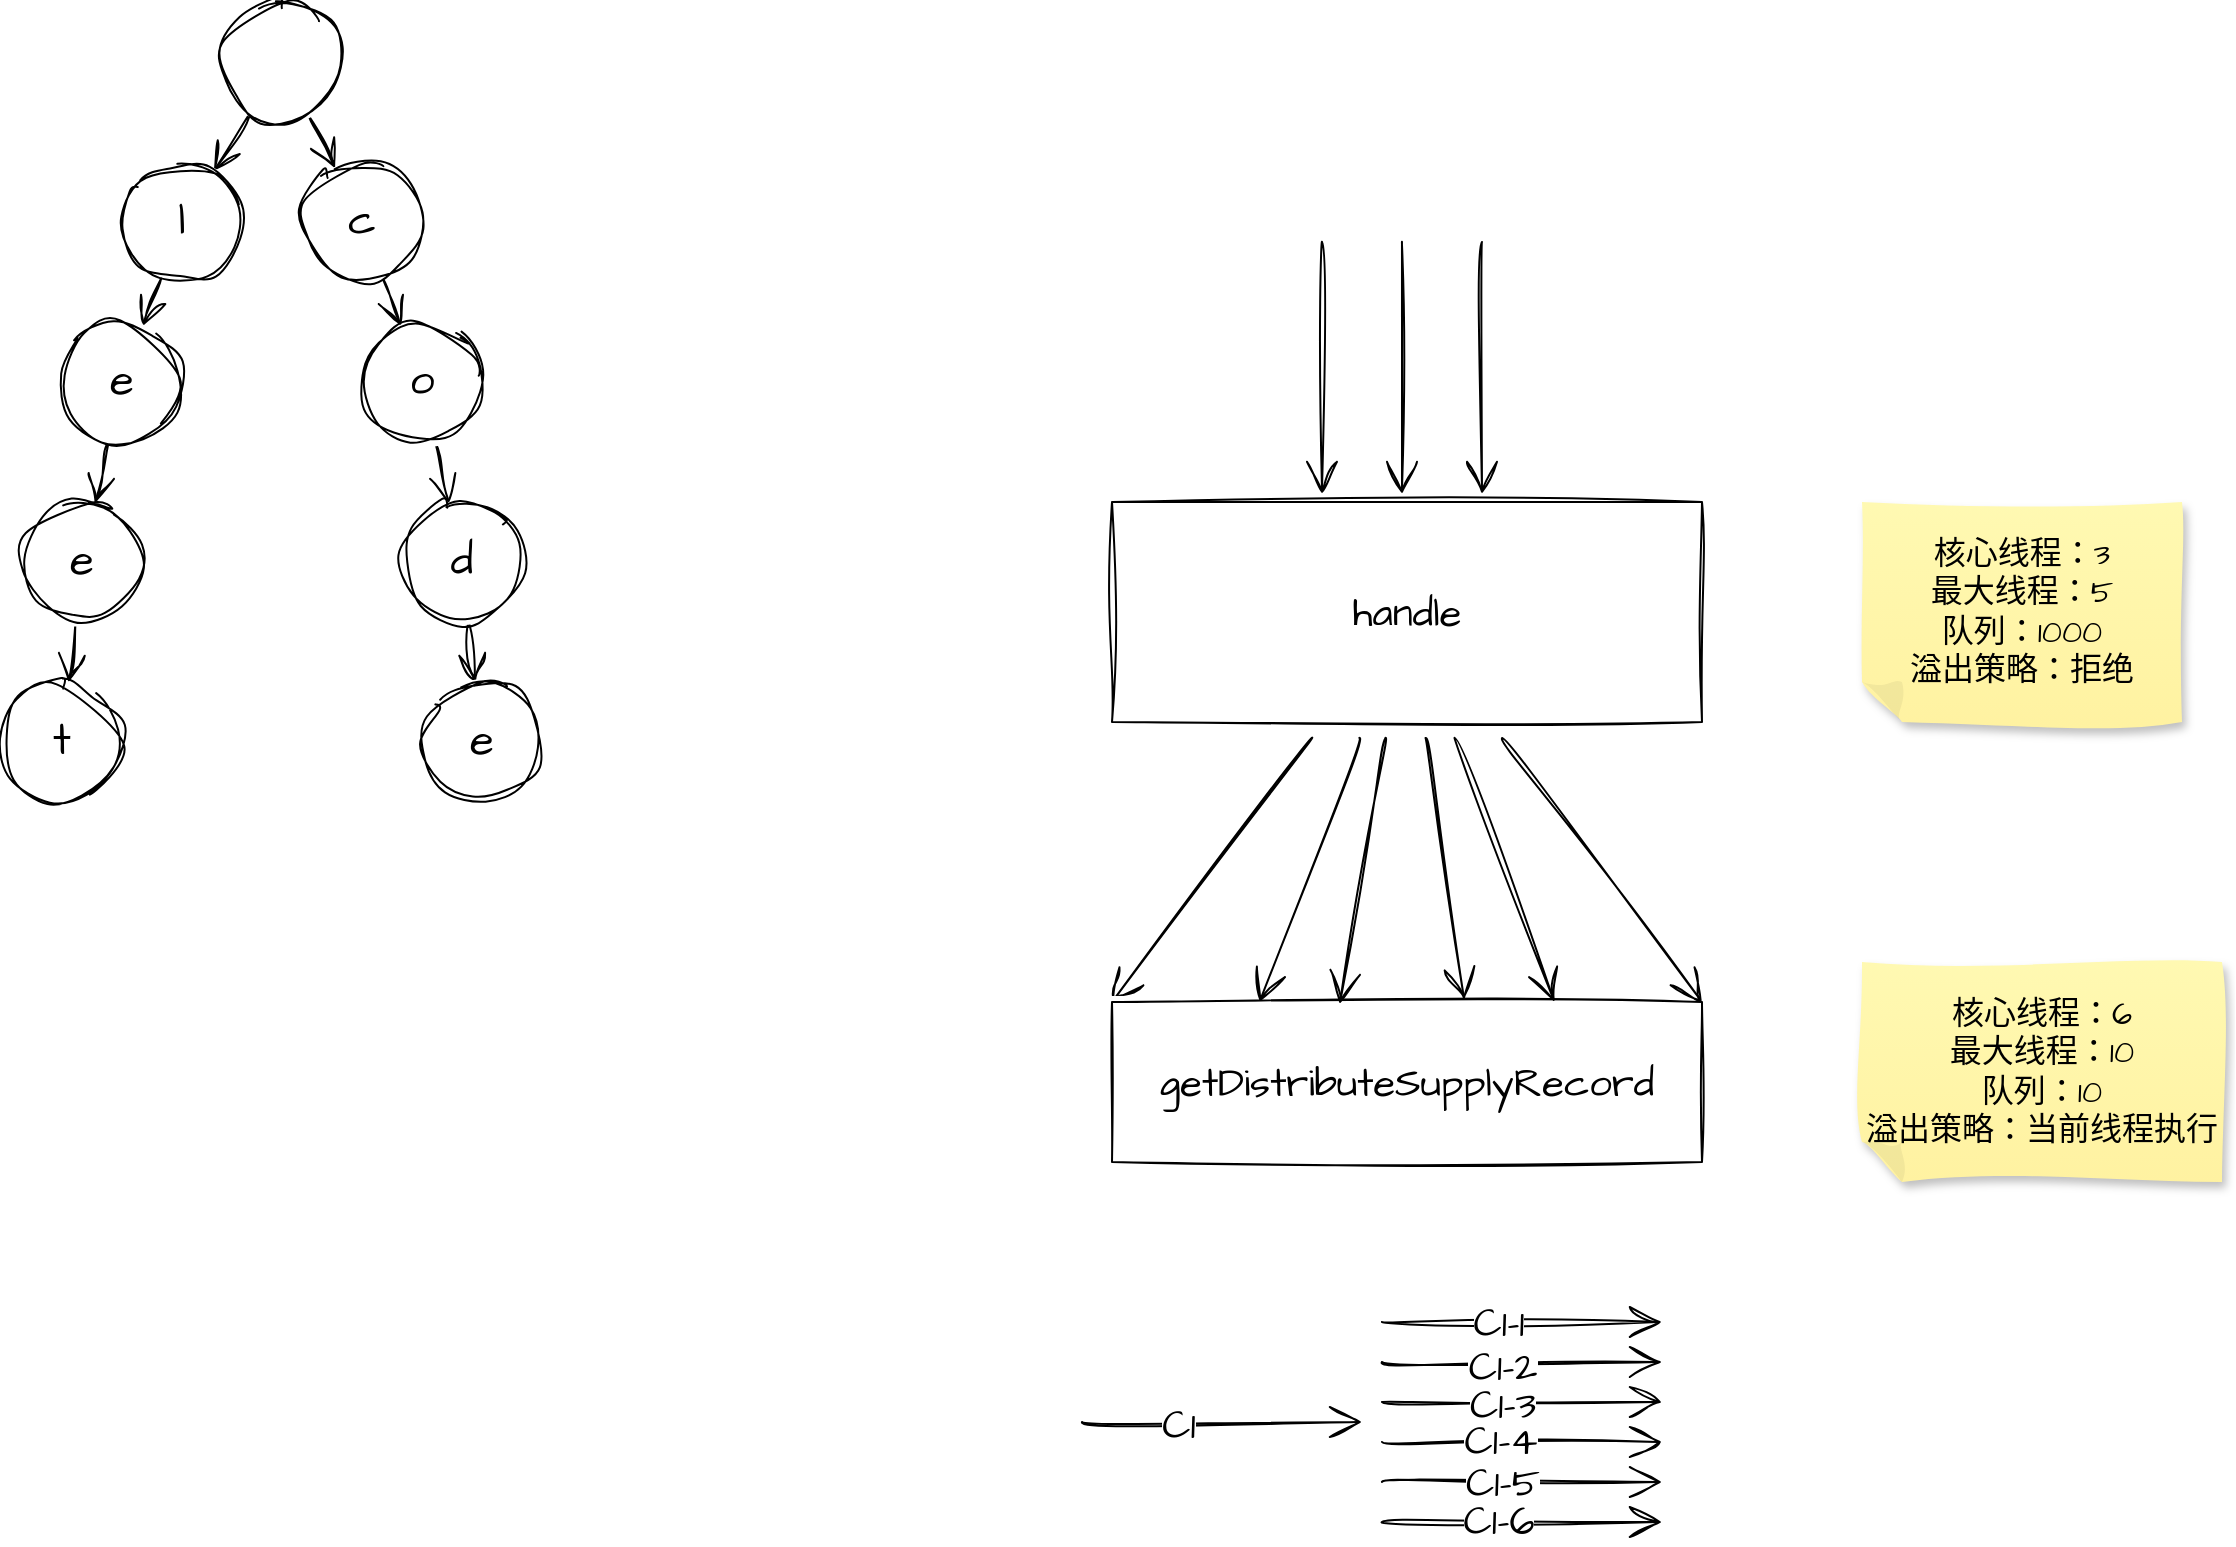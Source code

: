 <mxfile version="21.1.2" type="device">
  <diagram name="第 1 页" id="YtFQPeGC1CvswgXycj43">
    <mxGraphModel dx="1886" dy="983" grid="1" gridSize="10" guides="1" tooltips="1" connect="1" arrows="1" fold="1" page="1" pageScale="1" pageWidth="1169" pageHeight="1654" math="0" shadow="0">
      <root>
        <mxCell id="0" />
        <mxCell id="1" parent="0" />
        <mxCell id="22gdLS7Z8JQ5A3orxiUK-7" style="edgeStyle=none;rounded=0;sketch=1;hachureGap=4;jiggle=2;curveFitting=1;orthogonalLoop=1;jettySize=auto;html=1;strokeWidth=1;fontFamily=Architects Daughter;fontSource=https%3A%2F%2Ffonts.googleapis.com%2Fcss%3Ffamily%3DArchitects%2BDaughter;fontSize=22;endArrow=open;endFill=0;endSize=12;" parent="1" source="22gdLS7Z8JQ5A3orxiUK-1" target="22gdLS7Z8JQ5A3orxiUK-4" edge="1">
          <mxGeometry relative="1" as="geometry" />
        </mxCell>
        <mxCell id="22gdLS7Z8JQ5A3orxiUK-25" style="edgeStyle=none;rounded=0;sketch=1;hachureGap=4;jiggle=2;curveFitting=1;orthogonalLoop=1;jettySize=auto;html=1;strokeWidth=1;fontFamily=Architects Daughter;fontSource=https%3A%2F%2Ffonts.googleapis.com%2Fcss%3Ffamily%3DArchitects%2BDaughter;fontSize=22;endArrow=open;endFill=0;endSize=12;" parent="1" source="22gdLS7Z8JQ5A3orxiUK-1" target="22gdLS7Z8JQ5A3orxiUK-16" edge="1">
          <mxGeometry relative="1" as="geometry" />
        </mxCell>
        <mxCell id="22gdLS7Z8JQ5A3orxiUK-1" value="" style="ellipse;whiteSpace=wrap;html=1;sketch=1;curveFitting=1;jiggle=2;fontSize=22;" parent="1" vertex="1">
          <mxGeometry x="140" y="30" width="60" height="60" as="geometry" />
        </mxCell>
        <mxCell id="22gdLS7Z8JQ5A3orxiUK-11" value="" style="edgeStyle=none;rounded=0;sketch=1;hachureGap=4;jiggle=2;curveFitting=1;orthogonalLoop=1;jettySize=auto;html=1;strokeWidth=1;fontFamily=Architects Daughter;fontSource=https%3A%2F%2Ffonts.googleapis.com%2Fcss%3Ffamily%3DArchitects%2BDaughter;fontSize=22;endArrow=open;endFill=0;endSize=12;" parent="1" source="22gdLS7Z8JQ5A3orxiUK-4" target="22gdLS7Z8JQ5A3orxiUK-10" edge="1">
          <mxGeometry relative="1" as="geometry" />
        </mxCell>
        <mxCell id="22gdLS7Z8JQ5A3orxiUK-4" value="l" style="ellipse;whiteSpace=wrap;html=1;sketch=1;curveFitting=1;jiggle=2;hachureGap=4;fontFamily=Architects Daughter;fontSource=https%3A%2F%2Ffonts.googleapis.com%2Fcss%3Ffamily%3DArchitects%2BDaughter;fontSize=22;" parent="1" vertex="1">
          <mxGeometry x="90" y="110" width="60" height="60" as="geometry" />
        </mxCell>
        <mxCell id="22gdLS7Z8JQ5A3orxiUK-13" value="" style="edgeStyle=none;rounded=0;sketch=1;hachureGap=4;jiggle=2;curveFitting=1;orthogonalLoop=1;jettySize=auto;html=1;strokeWidth=1;fontFamily=Architects Daughter;fontSource=https%3A%2F%2Ffonts.googleapis.com%2Fcss%3Ffamily%3DArchitects%2BDaughter;fontSize=22;endArrow=open;endFill=0;endSize=12;" parent="1" source="22gdLS7Z8JQ5A3orxiUK-10" target="22gdLS7Z8JQ5A3orxiUK-12" edge="1">
          <mxGeometry relative="1" as="geometry" />
        </mxCell>
        <mxCell id="22gdLS7Z8JQ5A3orxiUK-10" value="e" style="ellipse;whiteSpace=wrap;html=1;sketch=1;curveFitting=1;jiggle=2;hachureGap=4;fontFamily=Architects Daughter;fontSource=https%3A%2F%2Ffonts.googleapis.com%2Fcss%3Ffamily%3DArchitects%2BDaughter;fontSize=22;" parent="1" vertex="1">
          <mxGeometry x="60" y="190" width="60" height="60" as="geometry" />
        </mxCell>
        <mxCell id="22gdLS7Z8JQ5A3orxiUK-15" value="" style="edgeStyle=none;rounded=0;sketch=1;hachureGap=4;jiggle=2;curveFitting=1;orthogonalLoop=1;jettySize=auto;html=1;strokeWidth=1;fontFamily=Architects Daughter;fontSource=https%3A%2F%2Ffonts.googleapis.com%2Fcss%3Ffamily%3DArchitects%2BDaughter;fontSize=22;endArrow=open;endFill=0;endSize=12;" parent="1" source="22gdLS7Z8JQ5A3orxiUK-12" target="22gdLS7Z8JQ5A3orxiUK-14" edge="1">
          <mxGeometry relative="1" as="geometry" />
        </mxCell>
        <mxCell id="22gdLS7Z8JQ5A3orxiUK-12" value="e" style="ellipse;whiteSpace=wrap;html=1;sketch=1;curveFitting=1;jiggle=2;hachureGap=4;fontFamily=Architects Daughter;fontSource=https%3A%2F%2Ffonts.googleapis.com%2Fcss%3Ffamily%3DArchitects%2BDaughter;fontSize=22;" parent="1" vertex="1">
          <mxGeometry x="40" y="280" width="60" height="60" as="geometry" />
        </mxCell>
        <mxCell id="22gdLS7Z8JQ5A3orxiUK-14" value="t" style="ellipse;whiteSpace=wrap;html=1;sketch=1;curveFitting=1;jiggle=2;hachureGap=4;fontFamily=Architects Daughter;fontSource=https%3A%2F%2Ffonts.googleapis.com%2Fcss%3Ffamily%3DArchitects%2BDaughter;fontSize=22;" parent="1" vertex="1">
          <mxGeometry x="30" y="370" width="60" height="60" as="geometry" />
        </mxCell>
        <mxCell id="22gdLS7Z8JQ5A3orxiUK-19" value="" style="edgeStyle=none;rounded=0;sketch=1;hachureGap=4;jiggle=2;curveFitting=1;orthogonalLoop=1;jettySize=auto;html=1;strokeWidth=1;fontFamily=Architects Daughter;fontSource=https%3A%2F%2Ffonts.googleapis.com%2Fcss%3Ffamily%3DArchitects%2BDaughter;fontSize=22;endArrow=open;endFill=0;endSize=12;" parent="1" source="22gdLS7Z8JQ5A3orxiUK-16" target="22gdLS7Z8JQ5A3orxiUK-18" edge="1">
          <mxGeometry relative="1" as="geometry" />
        </mxCell>
        <mxCell id="22gdLS7Z8JQ5A3orxiUK-16" value="c" style="ellipse;whiteSpace=wrap;html=1;sketch=1;curveFitting=1;jiggle=2;fontSize=22;hachureGap=4;fontFamily=Architects Daughter;fontSource=https%3A%2F%2Ffonts.googleapis.com%2Fcss%3Ffamily%3DArchitects%2BDaughter;" parent="1" vertex="1">
          <mxGeometry x="180" y="110" width="60" height="60" as="geometry" />
        </mxCell>
        <mxCell id="22gdLS7Z8JQ5A3orxiUK-21" value="" style="edgeStyle=none;rounded=0;sketch=1;hachureGap=4;jiggle=2;curveFitting=1;orthogonalLoop=1;jettySize=auto;html=1;strokeWidth=1;fontFamily=Architects Daughter;fontSource=https%3A%2F%2Ffonts.googleapis.com%2Fcss%3Ffamily%3DArchitects%2BDaughter;fontSize=22;endArrow=open;endFill=0;endSize=12;" parent="1" source="22gdLS7Z8JQ5A3orxiUK-18" target="22gdLS7Z8JQ5A3orxiUK-20" edge="1">
          <mxGeometry relative="1" as="geometry" />
        </mxCell>
        <mxCell id="22gdLS7Z8JQ5A3orxiUK-18" value="o" style="ellipse;whiteSpace=wrap;html=1;sketch=1;curveFitting=1;jiggle=2;fontSize=22;hachureGap=4;fontFamily=Architects Daughter;fontSource=https%3A%2F%2Ffonts.googleapis.com%2Fcss%3Ffamily%3DArchitects%2BDaughter;" parent="1" vertex="1">
          <mxGeometry x="210" y="190" width="60" height="60" as="geometry" />
        </mxCell>
        <mxCell id="22gdLS7Z8JQ5A3orxiUK-23" value="" style="edgeStyle=none;rounded=0;sketch=1;hachureGap=4;jiggle=2;curveFitting=1;orthogonalLoop=1;jettySize=auto;html=1;strokeWidth=1;fontFamily=Architects Daughter;fontSource=https%3A%2F%2Ffonts.googleapis.com%2Fcss%3Ffamily%3DArchitects%2BDaughter;fontSize=22;endArrow=open;endFill=0;endSize=12;" parent="1" source="22gdLS7Z8JQ5A3orxiUK-20" target="22gdLS7Z8JQ5A3orxiUK-22" edge="1">
          <mxGeometry relative="1" as="geometry" />
        </mxCell>
        <mxCell id="22gdLS7Z8JQ5A3orxiUK-20" value="d" style="ellipse;whiteSpace=wrap;html=1;sketch=1;curveFitting=1;jiggle=2;fontSize=22;hachureGap=4;fontFamily=Architects Daughter;fontSource=https%3A%2F%2Ffonts.googleapis.com%2Fcss%3Ffamily%3DArchitects%2BDaughter;" parent="1" vertex="1">
          <mxGeometry x="230" y="280" width="60" height="60" as="geometry" />
        </mxCell>
        <mxCell id="22gdLS7Z8JQ5A3orxiUK-22" value="e" style="ellipse;whiteSpace=wrap;html=1;sketch=1;curveFitting=1;jiggle=2;fontSize=22;hachureGap=4;fontFamily=Architects Daughter;fontSource=https%3A%2F%2Ffonts.googleapis.com%2Fcss%3Ffamily%3DArchitects%2BDaughter;" parent="1" vertex="1">
          <mxGeometry x="240" y="370" width="60" height="60" as="geometry" />
        </mxCell>
        <mxCell id="U55HJLRYzqiz5LcOQuan-1" value="handle" style="rounded=0;whiteSpace=wrap;html=1;sketch=1;hachureGap=4;jiggle=2;curveFitting=1;fontFamily=Architects Daughter;fontSource=https%3A%2F%2Ffonts.googleapis.com%2Fcss%3Ffamily%3DArchitects%2BDaughter;fontSize=20;" vertex="1" parent="1">
          <mxGeometry x="585" y="280" width="295" height="110" as="geometry" />
        </mxCell>
        <mxCell id="U55HJLRYzqiz5LcOQuan-4" value="" style="edgeStyle=none;orthogonalLoop=1;jettySize=auto;html=1;rounded=0;sketch=1;hachureGap=4;jiggle=2;curveFitting=1;fontFamily=Architects Daughter;fontSource=https%3A%2F%2Ffonts.googleapis.com%2Fcss%3Ffamily%3DArchitects%2BDaughter;fontSize=16;endArrow=open;startSize=14;endSize=14;sourcePerimeterSpacing=8;targetPerimeterSpacing=8;curved=1;entryX=0.838;entryY=-0.1;entryDx=0;entryDy=0;entryPerimeter=0;" edge="1" parent="1">
          <mxGeometry width="140" relative="1" as="geometry">
            <mxPoint x="690" y="150" as="sourcePoint" />
            <mxPoint x="690" y="276" as="targetPoint" />
            <Array as="points" />
          </mxGeometry>
        </mxCell>
        <mxCell id="U55HJLRYzqiz5LcOQuan-5" value="" style="edgeStyle=none;orthogonalLoop=1;jettySize=auto;html=1;rounded=0;sketch=1;hachureGap=4;jiggle=2;curveFitting=1;fontFamily=Architects Daughter;fontSource=https%3A%2F%2Ffonts.googleapis.com%2Fcss%3Ffamily%3DArchitects%2BDaughter;fontSize=16;endArrow=open;startSize=14;endSize=14;sourcePerimeterSpacing=8;targetPerimeterSpacing=8;curved=1;entryX=0.838;entryY=-0.1;entryDx=0;entryDy=0;entryPerimeter=0;" edge="1" parent="1">
          <mxGeometry width="140" relative="1" as="geometry">
            <mxPoint x="730" y="150" as="sourcePoint" />
            <mxPoint x="730" y="276" as="targetPoint" />
            <Array as="points" />
          </mxGeometry>
        </mxCell>
        <mxCell id="U55HJLRYzqiz5LcOQuan-6" value="" style="edgeStyle=none;orthogonalLoop=1;jettySize=auto;html=1;rounded=0;sketch=1;hachureGap=4;jiggle=2;curveFitting=1;fontFamily=Architects Daughter;fontSource=https%3A%2F%2Ffonts.googleapis.com%2Fcss%3Ffamily%3DArchitects%2BDaughter;fontSize=16;endArrow=open;startSize=14;endSize=14;sourcePerimeterSpacing=8;targetPerimeterSpacing=8;curved=1;entryX=0.838;entryY=-0.1;entryDx=0;entryDy=0;entryPerimeter=0;" edge="1" parent="1">
          <mxGeometry width="140" relative="1" as="geometry">
            <mxPoint x="770" y="150" as="sourcePoint" />
            <mxPoint x="770" y="276" as="targetPoint" />
            <Array as="points" />
          </mxGeometry>
        </mxCell>
        <mxCell id="U55HJLRYzqiz5LcOQuan-7" value="" style="edgeStyle=none;orthogonalLoop=1;jettySize=auto;html=1;rounded=0;sketch=1;hachureGap=4;jiggle=2;curveFitting=1;fontFamily=Architects Daughter;fontSource=https%3A%2F%2Ffonts.googleapis.com%2Fcss%3Ffamily%3DArchitects%2BDaughter;fontSize=16;endArrow=open;startSize=14;endSize=14;sourcePerimeterSpacing=8;targetPerimeterSpacing=8;curved=1;entryX=0;entryY=0;entryDx=0;entryDy=0;" edge="1" parent="1" source="U55HJLRYzqiz5LcOQuan-1" target="U55HJLRYzqiz5LcOQuan-10">
          <mxGeometry width="140" relative="1" as="geometry">
            <mxPoint x="665" y="404" as="sourcePoint" />
            <mxPoint x="660" y="540" as="targetPoint" />
            <Array as="points" />
          </mxGeometry>
        </mxCell>
        <mxCell id="U55HJLRYzqiz5LcOQuan-9" value="核心线程：3&lt;br style=&quot;font-size: 16px;&quot;&gt;最大线程：5&lt;br style=&quot;font-size: 16px;&quot;&gt;队列：1000&lt;br style=&quot;font-size: 16px;&quot;&gt;溢出策略：拒绝" style="shape=note;whiteSpace=wrap;html=1;backgroundOutline=1;fontColor=#000000;darkOpacity=0.05;fillColor=#FFF9B2;strokeColor=none;fillStyle=solid;direction=west;gradientDirection=north;gradientColor=#FFF2A1;shadow=1;size=20;pointerEvents=1;sketch=1;hachureGap=4;jiggle=2;curveFitting=1;fontFamily=Architects Daughter;fontSource=https%3A%2F%2Ffonts.googleapis.com%2Fcss%3Ffamily%3DArchitects%2BDaughter;fontSize=16;" vertex="1" parent="1">
          <mxGeometry x="960" y="280" width="160" height="110" as="geometry" />
        </mxCell>
        <mxCell id="U55HJLRYzqiz5LcOQuan-10" value="getDistributeSupplyRecord" style="rounded=0;whiteSpace=wrap;html=1;sketch=1;hachureGap=4;jiggle=2;curveFitting=1;fontFamily=Architects Daughter;fontSource=https%3A%2F%2Ffonts.googleapis.com%2Fcss%3Ffamily%3DArchitects%2BDaughter;fontSize=20;" vertex="1" parent="1">
          <mxGeometry x="585" y="530" width="295" height="80" as="geometry" />
        </mxCell>
        <mxCell id="U55HJLRYzqiz5LcOQuan-11" value="" style="edgeStyle=none;orthogonalLoop=1;jettySize=auto;html=1;rounded=0;sketch=1;hachureGap=4;jiggle=2;curveFitting=1;fontFamily=Architects Daughter;fontSource=https%3A%2F%2Ffonts.googleapis.com%2Fcss%3Ffamily%3DArchitects%2BDaughter;fontSize=16;endArrow=open;startSize=14;endSize=14;sourcePerimeterSpacing=8;targetPerimeterSpacing=8;curved=1;entryX=0.386;entryY=0.013;entryDx=0;entryDy=0;entryPerimeter=0;" edge="1" parent="1" source="U55HJLRYzqiz5LcOQuan-1" target="U55HJLRYzqiz5LcOQuan-10">
          <mxGeometry width="140" relative="1" as="geometry">
            <mxPoint x="695" y="408" as="sourcePoint" />
            <mxPoint x="700" y="520" as="targetPoint" />
            <Array as="points" />
          </mxGeometry>
        </mxCell>
        <mxCell id="U55HJLRYzqiz5LcOQuan-12" value="" style="edgeStyle=none;orthogonalLoop=1;jettySize=auto;html=1;rounded=0;sketch=1;hachureGap=4;jiggle=2;curveFitting=1;fontFamily=Architects Daughter;fontSource=https%3A%2F%2Ffonts.googleapis.com%2Fcss%3Ffamily%3DArchitects%2BDaughter;fontSize=16;endArrow=open;startSize=14;endSize=14;sourcePerimeterSpacing=8;targetPerimeterSpacing=8;curved=1;entryX=0.25;entryY=0;entryDx=0;entryDy=0;" edge="1" parent="1" source="U55HJLRYzqiz5LcOQuan-1" target="U55HJLRYzqiz5LcOQuan-10">
          <mxGeometry width="140" relative="1" as="geometry">
            <mxPoint x="705" y="418" as="sourcePoint" />
            <mxPoint x="605" y="550" as="targetPoint" />
            <Array as="points" />
          </mxGeometry>
        </mxCell>
        <mxCell id="U55HJLRYzqiz5LcOQuan-13" value="" style="edgeStyle=none;orthogonalLoop=1;jettySize=auto;html=1;rounded=0;sketch=1;hachureGap=4;jiggle=2;curveFitting=1;fontFamily=Architects Daughter;fontSource=https%3A%2F%2Ffonts.googleapis.com%2Fcss%3Ffamily%3DArchitects%2BDaughter;fontSize=16;endArrow=open;startSize=14;endSize=14;sourcePerimeterSpacing=8;targetPerimeterSpacing=8;curved=1;entryX=0.597;entryY=-0.012;entryDx=0;entryDy=0;entryPerimeter=0;" edge="1" parent="1" source="U55HJLRYzqiz5LcOQuan-1" target="U55HJLRYzqiz5LcOQuan-10">
          <mxGeometry width="140" relative="1" as="geometry">
            <mxPoint x="715" y="428" as="sourcePoint" />
            <mxPoint x="615" y="560" as="targetPoint" />
            <Array as="points" />
          </mxGeometry>
        </mxCell>
        <mxCell id="U55HJLRYzqiz5LcOQuan-14" value="" style="edgeStyle=none;orthogonalLoop=1;jettySize=auto;html=1;rounded=0;sketch=1;hachureGap=4;jiggle=2;curveFitting=1;fontFamily=Architects Daughter;fontSource=https%3A%2F%2Ffonts.googleapis.com%2Fcss%3Ffamily%3DArchitects%2BDaughter;fontSize=16;endArrow=open;startSize=14;endSize=14;sourcePerimeterSpacing=8;targetPerimeterSpacing=8;curved=1;entryX=0.75;entryY=0;entryDx=0;entryDy=0;" edge="1" parent="1" source="U55HJLRYzqiz5LcOQuan-1" target="U55HJLRYzqiz5LcOQuan-10">
          <mxGeometry width="140" relative="1" as="geometry">
            <mxPoint x="725" y="438" as="sourcePoint" />
            <mxPoint x="625" y="570" as="targetPoint" />
            <Array as="points" />
          </mxGeometry>
        </mxCell>
        <mxCell id="U55HJLRYzqiz5LcOQuan-15" value="" style="edgeStyle=none;orthogonalLoop=1;jettySize=auto;html=1;rounded=0;sketch=1;hachureGap=4;jiggle=2;curveFitting=1;fontFamily=Architects Daughter;fontSource=https%3A%2F%2Ffonts.googleapis.com%2Fcss%3Ffamily%3DArchitects%2BDaughter;fontSize=16;endArrow=open;startSize=14;endSize=14;sourcePerimeterSpacing=8;targetPerimeterSpacing=8;curved=1;entryX=1;entryY=0;entryDx=0;entryDy=0;" edge="1" parent="1" source="U55HJLRYzqiz5LcOQuan-1" target="U55HJLRYzqiz5LcOQuan-10">
          <mxGeometry width="140" relative="1" as="geometry">
            <mxPoint x="735" y="448" as="sourcePoint" />
            <mxPoint x="635" y="580" as="targetPoint" />
            <Array as="points" />
          </mxGeometry>
        </mxCell>
        <mxCell id="U55HJLRYzqiz5LcOQuan-16" value="核心线程：6&lt;br style=&quot;font-size: 16px;&quot;&gt;最大线程：10&lt;br style=&quot;font-size: 16px;&quot;&gt;队列：10&lt;br style=&quot;font-size: 16px;&quot;&gt;溢出策略：当前线程执行" style="shape=note;whiteSpace=wrap;html=1;backgroundOutline=1;fontColor=#000000;darkOpacity=0.05;fillColor=#FFF9B2;strokeColor=none;fillStyle=solid;direction=west;gradientDirection=north;gradientColor=#FFF2A1;shadow=1;size=20;pointerEvents=1;sketch=1;hachureGap=4;jiggle=2;curveFitting=1;fontFamily=Architects Daughter;fontSource=https%3A%2F%2Ffonts.googleapis.com%2Fcss%3Ffamily%3DArchitects%2BDaughter;fontSize=16;" vertex="1" parent="1">
          <mxGeometry x="960" y="510" width="180" height="110" as="geometry" />
        </mxCell>
        <mxCell id="U55HJLRYzqiz5LcOQuan-18" value="" style="edgeStyle=none;orthogonalLoop=1;jettySize=auto;html=1;rounded=0;sketch=1;hachureGap=4;jiggle=2;curveFitting=1;fontFamily=Architects Daughter;fontSource=https%3A%2F%2Ffonts.googleapis.com%2Fcss%3Ffamily%3DArchitects%2BDaughter;fontSize=16;endArrow=open;startSize=14;endSize=14;sourcePerimeterSpacing=8;targetPerimeterSpacing=8;curved=1;" edge="1" parent="1">
          <mxGeometry width="140" relative="1" as="geometry">
            <mxPoint x="570" y="740" as="sourcePoint" />
            <mxPoint x="710" y="740" as="targetPoint" />
            <Array as="points" />
          </mxGeometry>
        </mxCell>
        <mxCell id="U55HJLRYzqiz5LcOQuan-19" value="C1" style="edgeLabel;html=1;align=center;verticalAlign=middle;resizable=0;points=[];fontSize=20;fontFamily=Architects Daughter;" vertex="1" connectable="0" parent="U55HJLRYzqiz5LcOQuan-18">
          <mxGeometry x="-0.314" y="-1" relative="1" as="geometry">
            <mxPoint as="offset" />
          </mxGeometry>
        </mxCell>
        <mxCell id="U55HJLRYzqiz5LcOQuan-20" value="" style="edgeStyle=none;orthogonalLoop=1;jettySize=auto;html=1;rounded=0;sketch=1;hachureGap=4;jiggle=2;curveFitting=1;fontFamily=Architects Daughter;fontSource=https%3A%2F%2Ffonts.googleapis.com%2Fcss%3Ffamily%3DArchitects%2BDaughter;fontSize=16;endArrow=open;startSize=14;endSize=14;sourcePerimeterSpacing=8;targetPerimeterSpacing=8;curved=1;align=center;labelBackgroundColor=default;fontColor=default;" edge="1" parent="1">
          <mxGeometry width="140" relative="1" as="geometry">
            <mxPoint x="720" y="690" as="sourcePoint" />
            <mxPoint x="860" y="690" as="targetPoint" />
            <Array as="points" />
          </mxGeometry>
        </mxCell>
        <mxCell id="U55HJLRYzqiz5LcOQuan-26" value="C1-1" style="edgeLabel;html=1;align=center;verticalAlign=middle;resizable=0;points=[];fontSize=20;fontFamily=Architects Daughter;labelBackgroundColor=default;fontColor=default;" vertex="1" connectable="0" parent="U55HJLRYzqiz5LcOQuan-20">
          <mxGeometry x="-0.171" y="-3" relative="1" as="geometry">
            <mxPoint y="-3" as="offset" />
          </mxGeometry>
        </mxCell>
        <mxCell id="U55HJLRYzqiz5LcOQuan-21" value="" style="edgeStyle=none;orthogonalLoop=1;jettySize=auto;html=1;rounded=0;sketch=1;hachureGap=4;jiggle=2;curveFitting=1;fontFamily=Architects Daughter;fontSource=https%3A%2F%2Ffonts.googleapis.com%2Fcss%3Ffamily%3DArchitects%2BDaughter;fontSize=16;endArrow=open;startSize=14;endSize=14;sourcePerimeterSpacing=8;targetPerimeterSpacing=8;curved=1;align=center;labelBackgroundColor=default;fontColor=default;" edge="1" parent="1">
          <mxGeometry width="140" relative="1" as="geometry">
            <mxPoint x="720" y="710" as="sourcePoint" />
            <mxPoint x="860" y="710" as="targetPoint" />
            <Array as="points" />
          </mxGeometry>
        </mxCell>
        <mxCell id="U55HJLRYzqiz5LcOQuan-27" value="C1-2" style="edgeLabel;html=1;align=center;verticalAlign=middle;resizable=0;points=[];fontSize=20;fontFamily=Architects Daughter;labelBackgroundColor=default;fontColor=default;" vertex="1" connectable="0" parent="U55HJLRYzqiz5LcOQuan-21">
          <mxGeometry x="-0.186" y="-2" relative="1" as="geometry">
            <mxPoint x="3" as="offset" />
          </mxGeometry>
        </mxCell>
        <mxCell id="U55HJLRYzqiz5LcOQuan-22" value="" style="edgeStyle=none;orthogonalLoop=1;jettySize=auto;html=1;rounded=0;sketch=1;hachureGap=4;jiggle=2;curveFitting=1;fontFamily=Architects Daughter;fontSource=https%3A%2F%2Ffonts.googleapis.com%2Fcss%3Ffamily%3DArchitects%2BDaughter;fontSize=16;endArrow=open;startSize=14;endSize=14;sourcePerimeterSpacing=8;targetPerimeterSpacing=8;curved=1;align=center;labelBackgroundColor=default;fontColor=default;" edge="1" parent="1">
          <mxGeometry width="140" relative="1" as="geometry">
            <mxPoint x="720" y="730" as="sourcePoint" />
            <mxPoint x="860" y="730" as="targetPoint" />
            <Array as="points" />
          </mxGeometry>
        </mxCell>
        <mxCell id="U55HJLRYzqiz5LcOQuan-28" value="C1-3" style="edgeLabel;html=1;align=center;verticalAlign=middle;resizable=0;points=[];fontSize=20;fontFamily=Architects Daughter;labelBackgroundColor=default;fontColor=default;" vertex="1" connectable="0" parent="U55HJLRYzqiz5LcOQuan-22">
          <mxGeometry x="-0.271" y="-1" relative="1" as="geometry">
            <mxPoint x="9" as="offset" />
          </mxGeometry>
        </mxCell>
        <mxCell id="U55HJLRYzqiz5LcOQuan-23" value="" style="edgeStyle=none;orthogonalLoop=1;jettySize=auto;html=1;rounded=0;sketch=1;hachureGap=4;jiggle=2;curveFitting=1;fontFamily=Architects Daughter;fontSource=https%3A%2F%2Ffonts.googleapis.com%2Fcss%3Ffamily%3DArchitects%2BDaughter;fontSize=16;endArrow=open;startSize=14;endSize=14;sourcePerimeterSpacing=8;targetPerimeterSpacing=8;curved=1;align=center;labelBackgroundColor=default;fontColor=default;" edge="1" parent="1">
          <mxGeometry width="140" relative="1" as="geometry">
            <mxPoint x="720" y="750" as="sourcePoint" />
            <mxPoint x="860" y="750" as="targetPoint" />
            <Array as="points" />
          </mxGeometry>
        </mxCell>
        <mxCell id="U55HJLRYzqiz5LcOQuan-29" value="C1-4" style="edgeLabel;html=1;align=center;verticalAlign=middle;resizable=0;points=[];fontSize=20;fontFamily=Architects Daughter;labelBackgroundColor=default;fontColor=default;" vertex="1" connectable="0" parent="U55HJLRYzqiz5LcOQuan-23">
          <mxGeometry x="-0.157" y="1" relative="1" as="geometry">
            <mxPoint as="offset" />
          </mxGeometry>
        </mxCell>
        <mxCell id="U55HJLRYzqiz5LcOQuan-24" value="" style="edgeStyle=none;orthogonalLoop=1;jettySize=auto;html=1;rounded=0;sketch=1;hachureGap=4;jiggle=2;curveFitting=1;fontFamily=Architects Daughter;fontSource=https%3A%2F%2Ffonts.googleapis.com%2Fcss%3Ffamily%3DArchitects%2BDaughter;fontSize=16;endArrow=open;startSize=14;endSize=14;sourcePerimeterSpacing=8;targetPerimeterSpacing=8;curved=1;align=center;labelBackgroundColor=default;fontColor=default;" edge="1" parent="1">
          <mxGeometry width="140" relative="1" as="geometry">
            <mxPoint x="720" y="770" as="sourcePoint" />
            <mxPoint x="860" y="770" as="targetPoint" />
            <Array as="points" />
          </mxGeometry>
        </mxCell>
        <mxCell id="U55HJLRYzqiz5LcOQuan-30" value="C1-5" style="edgeLabel;html=1;align=center;verticalAlign=middle;resizable=0;points=[];fontSize=20;fontFamily=Architects Daughter;labelBackgroundColor=default;fontColor=default;" vertex="1" connectable="0" parent="U55HJLRYzqiz5LcOQuan-24">
          <mxGeometry x="0.243" relative="1" as="geometry">
            <mxPoint x="-27" as="offset" />
          </mxGeometry>
        </mxCell>
        <mxCell id="U55HJLRYzqiz5LcOQuan-25" value="" style="edgeStyle=none;orthogonalLoop=1;jettySize=auto;html=1;rounded=0;sketch=1;hachureGap=4;jiggle=2;curveFitting=1;fontFamily=Architects Daughter;fontSource=https%3A%2F%2Ffonts.googleapis.com%2Fcss%3Ffamily%3DArchitects%2BDaughter;fontSize=16;endArrow=open;startSize=14;endSize=14;sourcePerimeterSpacing=8;targetPerimeterSpacing=8;curved=1;align=center;labelBackgroundColor=default;fontColor=default;" edge="1" parent="1">
          <mxGeometry width="140" relative="1" as="geometry">
            <mxPoint x="720" y="790" as="sourcePoint" />
            <mxPoint x="860" y="790" as="targetPoint" />
            <Array as="points" />
          </mxGeometry>
        </mxCell>
        <mxCell id="U55HJLRYzqiz5LcOQuan-31" value="C1-6" style="edgeLabel;html=1;align=center;verticalAlign=middle;resizable=0;points=[];fontSize=20;fontFamily=Architects Daughter;labelBackgroundColor=default;fontColor=default;" vertex="1" connectable="0" parent="U55HJLRYzqiz5LcOQuan-25">
          <mxGeometry x="-0.171" y="1" relative="1" as="geometry">
            <mxPoint as="offset" />
          </mxGeometry>
        </mxCell>
      </root>
    </mxGraphModel>
  </diagram>
</mxfile>
